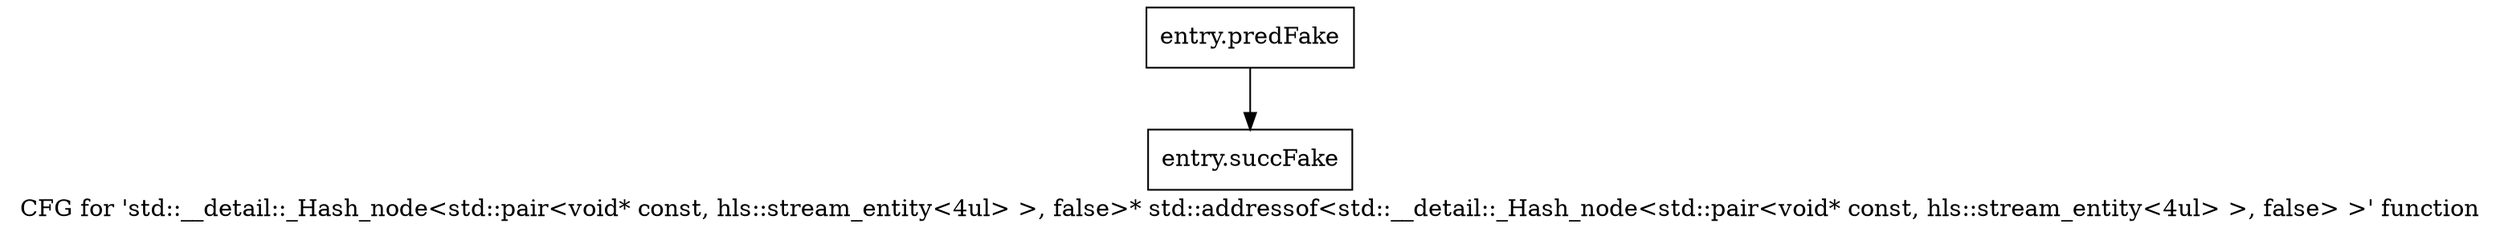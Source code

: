 digraph "CFG for 'std::__detail::_Hash_node\<std::pair\<void* const, hls::stream_entity\<4ul\> \>, false\>* std::addressof\<std::__detail::_Hash_node\<std::pair\<void* const, hls::stream_entity\<4ul\> \>, false\> \>' function" {
	label="CFG for 'std::__detail::_Hash_node\<std::pair\<void* const, hls::stream_entity\<4ul\> \>, false\>* std::addressof\<std::__detail::_Hash_node\<std::pair\<void* const, hls::stream_entity\<4ul\> \>, false\> \>' function";

	Node0x4a7be30 [shape=record,filename="",linenumber="",label="{entry.predFake}"];
	Node0x4a7be30 -> Node0x4a9edc0[ callList="" memoryops="" filename="/tools/Xilinx/Vitis_HLS/2022.1/tps/lnx64/gcc-8.3.0/lib/gcc/x86_64-pc-linux-gnu/8.3.0/../../../../include/c++/8.3.0/bits/move.h" execusionnum="0"];
	Node0x4a9edc0 [shape=record,filename="/tools/Xilinx/Vitis_HLS/2022.1/tps/lnx64/gcc-8.3.0/lib/gcc/x86_64-pc-linux-gnu/8.3.0/../../../../include/c++/8.3.0/bits/move.h",linenumber="139",label="{entry.succFake}"];
}
